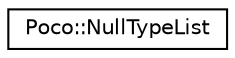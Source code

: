 digraph "Graphical Class Hierarchy"
{
 // LATEX_PDF_SIZE
  edge [fontname="Helvetica",fontsize="10",labelfontname="Helvetica",labelfontsize="10"];
  node [fontname="Helvetica",fontsize="10",shape=record];
  rankdir="LR";
  Node0 [label="Poco::NullTypeList",height=0.2,width=0.4,color="black", fillcolor="white", style="filled",URL="$structPoco_1_1NullTypeList.html",tooltip=" "];
}

